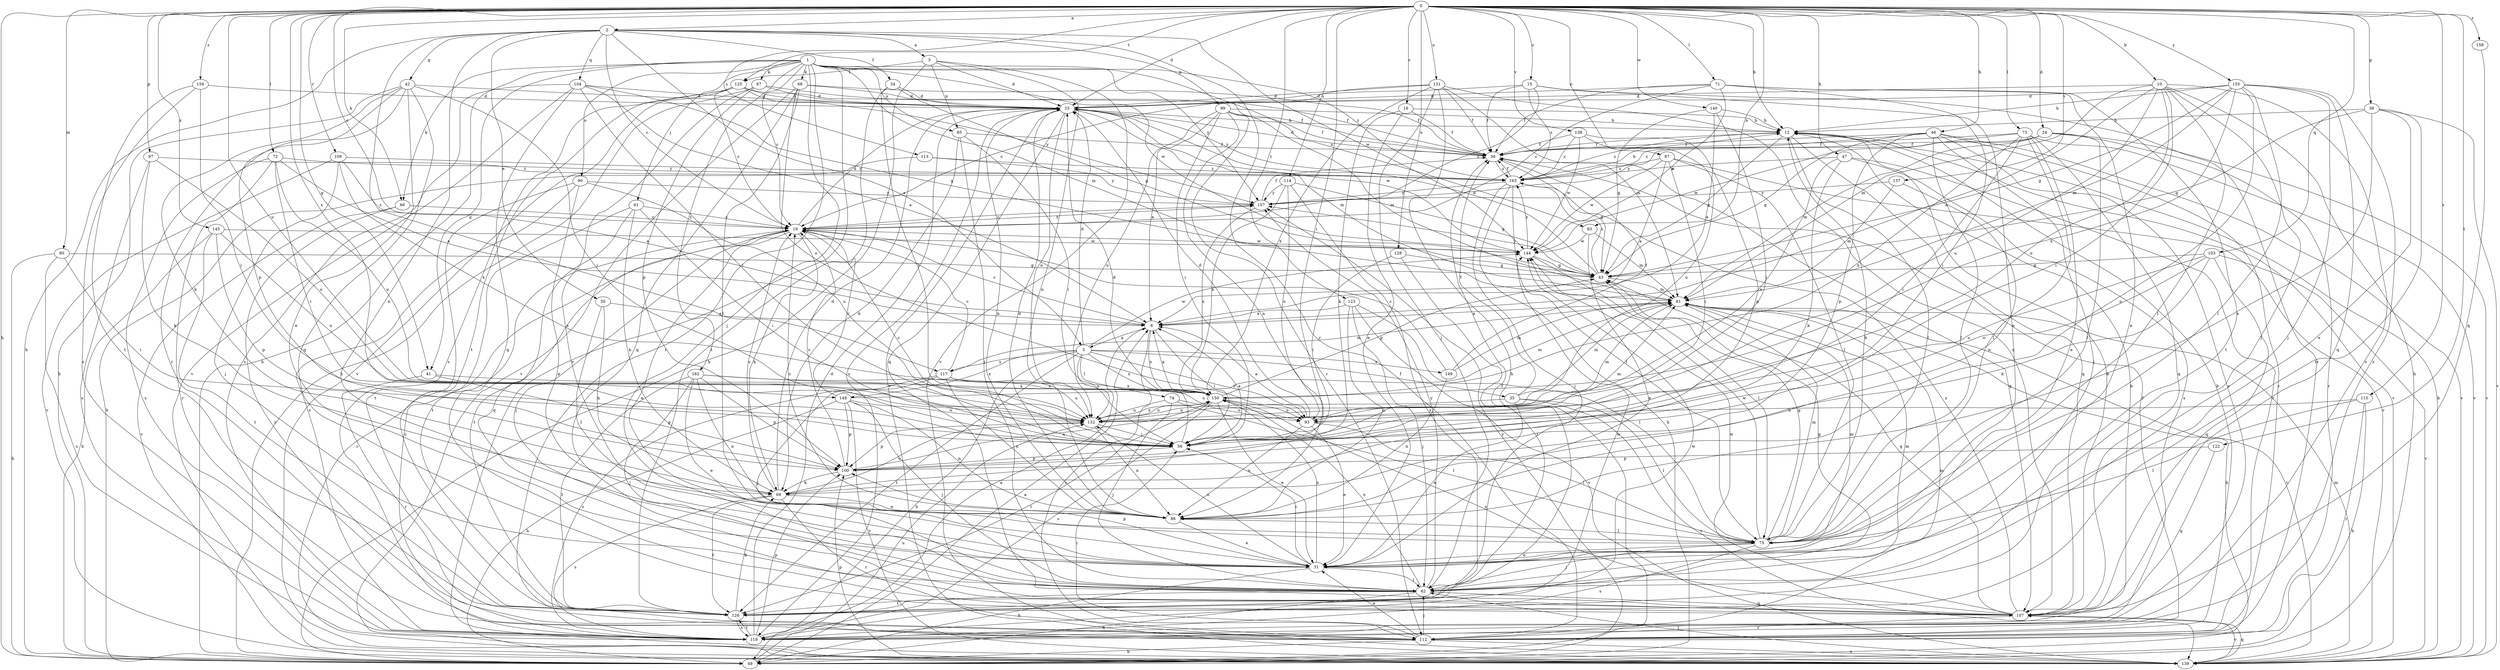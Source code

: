 strict digraph  {
0;
1;
2;
3;
5;
6;
10;
12;
15;
16;
19;
24;
25;
30;
31;
34;
35;
36;
38;
41;
42;
43;
46;
47;
49;
56;
61;
62;
66;
67;
68;
69;
71;
72;
73;
74;
75;
80;
81;
83;
85;
86;
87;
90;
93;
97;
99;
100;
103;
104;
107;
109;
112;
113;
114;
115;
117;
119;
122;
123;
125;
126;
128;
131;
132;
137;
138;
139;
140;
144;
145;
148;
149;
150;
155;
157;
158;
159;
162;
163;
0 -> 2  [label=a];
0 -> 10  [label=b];
0 -> 12  [label=b];
0 -> 15  [label=c];
0 -> 16  [label=c];
0 -> 19  [label=c];
0 -> 24  [label=d];
0 -> 25  [label=d];
0 -> 38  [label=g];
0 -> 41  [label=g];
0 -> 46  [label=h];
0 -> 47  [label=h];
0 -> 49  [label=h];
0 -> 56  [label=i];
0 -> 66  [label=k];
0 -> 71  [label=l];
0 -> 72  [label=l];
0 -> 73  [label=l];
0 -> 80  [label=m];
0 -> 83  [label=n];
0 -> 87  [label=o];
0 -> 97  [label=p];
0 -> 103  [label=q];
0 -> 109  [label=r];
0 -> 113  [label=s];
0 -> 114  [label=s];
0 -> 115  [label=s];
0 -> 122  [label=t];
0 -> 123  [label=t];
0 -> 125  [label=t];
0 -> 128  [label=u];
0 -> 131  [label=u];
0 -> 132  [label=u];
0 -> 137  [label=v];
0 -> 138  [label=v];
0 -> 140  [label=w];
0 -> 145  [label=x];
0 -> 148  [label=x];
0 -> 155  [label=y];
0 -> 158  [label=z];
0 -> 159  [label=z];
1 -> 19  [label=c];
1 -> 41  [label=g];
1 -> 49  [label=h];
1 -> 61  [label=j];
1 -> 62  [label=j];
1 -> 66  [label=k];
1 -> 67  [label=k];
1 -> 68  [label=k];
1 -> 81  [label=m];
1 -> 83  [label=n];
1 -> 85  [label=n];
1 -> 90  [label=o];
1 -> 112  [label=r];
1 -> 139  [label=v];
1 -> 144  [label=w];
1 -> 157  [label=y];
1 -> 162  [label=z];
1 -> 163  [label=z];
2 -> 3  [label=a];
2 -> 5  [label=a];
2 -> 19  [label=c];
2 -> 30  [label=e];
2 -> 31  [label=e];
2 -> 34  [label=f];
2 -> 42  [label=g];
2 -> 49  [label=h];
2 -> 99  [label=p];
2 -> 104  [label=q];
2 -> 112  [label=r];
2 -> 117  [label=s];
2 -> 144  [label=w];
3 -> 25  [label=d];
3 -> 49  [label=h];
3 -> 85  [label=n];
3 -> 86  [label=n];
3 -> 125  [label=t];
3 -> 139  [label=v];
5 -> 25  [label=d];
5 -> 35  [label=f];
5 -> 49  [label=h];
5 -> 74  [label=l];
5 -> 93  [label=o];
5 -> 117  [label=s];
5 -> 126  [label=t];
5 -> 132  [label=u];
5 -> 144  [label=w];
5 -> 148  [label=x];
5 -> 149  [label=x];
5 -> 150  [label=x];
6 -> 5  [label=a];
6 -> 19  [label=c];
6 -> 56  [label=i];
6 -> 112  [label=r];
6 -> 150  [label=x];
10 -> 6  [label=a];
10 -> 25  [label=d];
10 -> 49  [label=h];
10 -> 56  [label=i];
10 -> 62  [label=j];
10 -> 75  [label=l];
10 -> 81  [label=m];
10 -> 93  [label=o];
10 -> 119  [label=s];
10 -> 132  [label=u];
12 -> 36  [label=f];
12 -> 43  [label=g];
12 -> 75  [label=l];
12 -> 107  [label=q];
12 -> 139  [label=v];
12 -> 163  [label=z];
15 -> 19  [label=c];
15 -> 25  [label=d];
15 -> 31  [label=e];
15 -> 36  [label=f];
15 -> 112  [label=r];
15 -> 163  [label=z];
16 -> 12  [label=b];
16 -> 31  [label=e];
16 -> 36  [label=f];
16 -> 69  [label=k];
19 -> 25  [label=d];
19 -> 31  [label=e];
19 -> 62  [label=j];
19 -> 69  [label=k];
19 -> 126  [label=t];
19 -> 144  [label=w];
19 -> 157  [label=y];
24 -> 36  [label=f];
24 -> 75  [label=l];
24 -> 81  [label=m];
24 -> 112  [label=r];
24 -> 139  [label=v];
24 -> 157  [label=y];
25 -> 12  [label=b];
25 -> 81  [label=m];
25 -> 86  [label=n];
25 -> 107  [label=q];
25 -> 119  [label=s];
25 -> 132  [label=u];
25 -> 139  [label=v];
25 -> 144  [label=w];
25 -> 163  [label=z];
30 -> 6  [label=a];
30 -> 69  [label=k];
30 -> 75  [label=l];
31 -> 49  [label=h];
31 -> 56  [label=i];
31 -> 62  [label=j];
31 -> 81  [label=m];
31 -> 100  [label=p];
31 -> 132  [label=u];
31 -> 150  [label=x];
34 -> 25  [label=d];
34 -> 43  [label=g];
34 -> 56  [label=i];
34 -> 126  [label=t];
35 -> 31  [label=e];
35 -> 36  [label=f];
35 -> 75  [label=l];
35 -> 81  [label=m];
35 -> 132  [label=u];
35 -> 139  [label=v];
36 -> 25  [label=d];
36 -> 43  [label=g];
36 -> 107  [label=q];
36 -> 163  [label=z];
38 -> 12  [label=b];
38 -> 31  [label=e];
38 -> 43  [label=g];
38 -> 86  [label=n];
38 -> 126  [label=t];
38 -> 139  [label=v];
41 -> 100  [label=p];
41 -> 112  [label=r];
41 -> 150  [label=x];
42 -> 25  [label=d];
42 -> 31  [label=e];
42 -> 49  [label=h];
42 -> 56  [label=i];
42 -> 69  [label=k];
42 -> 100  [label=p];
42 -> 107  [label=q];
42 -> 112  [label=r];
43 -> 25  [label=d];
43 -> 81  [label=m];
43 -> 157  [label=y];
43 -> 163  [label=z];
46 -> 36  [label=f];
46 -> 43  [label=g];
46 -> 62  [label=j];
46 -> 75  [label=l];
46 -> 100  [label=p];
46 -> 112  [label=r];
46 -> 119  [label=s];
46 -> 139  [label=v];
46 -> 163  [label=z];
47 -> 69  [label=k];
47 -> 93  [label=o];
47 -> 112  [label=r];
47 -> 119  [label=s];
47 -> 163  [label=z];
49 -> 6  [label=a];
49 -> 132  [label=u];
49 -> 157  [label=y];
56 -> 6  [label=a];
56 -> 19  [label=c];
56 -> 25  [label=d];
56 -> 81  [label=m];
56 -> 100  [label=p];
61 -> 19  [label=c];
61 -> 56  [label=i];
61 -> 69  [label=k];
61 -> 107  [label=q];
61 -> 126  [label=t];
62 -> 43  [label=g];
62 -> 49  [label=h];
62 -> 81  [label=m];
62 -> 107  [label=q];
62 -> 126  [label=t];
62 -> 150  [label=x];
62 -> 157  [label=y];
66 -> 19  [label=c];
66 -> 112  [label=r];
66 -> 139  [label=v];
67 -> 25  [label=d];
67 -> 31  [label=e];
67 -> 36  [label=f];
67 -> 49  [label=h];
67 -> 100  [label=p];
68 -> 25  [label=d];
68 -> 36  [label=f];
68 -> 75  [label=l];
68 -> 93  [label=o];
68 -> 107  [label=q];
68 -> 139  [label=v];
69 -> 19  [label=c];
69 -> 25  [label=d];
69 -> 86  [label=n];
69 -> 112  [label=r];
69 -> 119  [label=s];
69 -> 126  [label=t];
69 -> 132  [label=u];
71 -> 19  [label=c];
71 -> 25  [label=d];
71 -> 31  [label=e];
71 -> 36  [label=f];
71 -> 56  [label=i];
71 -> 126  [label=t];
71 -> 144  [label=w];
72 -> 6  [label=a];
72 -> 56  [label=i];
72 -> 112  [label=r];
72 -> 119  [label=s];
72 -> 132  [label=u];
72 -> 163  [label=z];
73 -> 31  [label=e];
73 -> 36  [label=f];
73 -> 56  [label=i];
73 -> 75  [label=l];
73 -> 107  [label=q];
73 -> 139  [label=v];
73 -> 144  [label=w];
73 -> 150  [label=x];
74 -> 62  [label=j];
74 -> 75  [label=l];
74 -> 93  [label=o];
74 -> 132  [label=u];
75 -> 12  [label=b];
75 -> 31  [label=e];
75 -> 43  [label=g];
75 -> 62  [label=j];
75 -> 81  [label=m];
75 -> 119  [label=s];
75 -> 144  [label=w];
80 -> 43  [label=g];
80 -> 49  [label=h];
80 -> 56  [label=i];
80 -> 119  [label=s];
81 -> 6  [label=a];
81 -> 49  [label=h];
81 -> 139  [label=v];
83 -> 31  [label=e];
83 -> 81  [label=m];
83 -> 144  [label=w];
85 -> 36  [label=f];
85 -> 56  [label=i];
85 -> 62  [label=j];
85 -> 69  [label=k];
86 -> 19  [label=c];
86 -> 25  [label=d];
86 -> 31  [label=e];
86 -> 75  [label=l];
87 -> 6  [label=a];
87 -> 56  [label=i];
87 -> 75  [label=l];
87 -> 139  [label=v];
87 -> 144  [label=w];
87 -> 163  [label=z];
90 -> 31  [label=e];
90 -> 119  [label=s];
90 -> 126  [label=t];
90 -> 132  [label=u];
90 -> 157  [label=y];
93 -> 6  [label=a];
93 -> 25  [label=d];
93 -> 31  [label=e];
93 -> 75  [label=l];
93 -> 81  [label=m];
93 -> 86  [label=n];
97 -> 69  [label=k];
97 -> 119  [label=s];
97 -> 132  [label=u];
97 -> 163  [label=z];
99 -> 6  [label=a];
99 -> 12  [label=b];
99 -> 36  [label=f];
99 -> 56  [label=i];
99 -> 81  [label=m];
99 -> 86  [label=n];
99 -> 112  [label=r];
99 -> 132  [label=u];
100 -> 19  [label=c];
100 -> 69  [label=k];
100 -> 150  [label=x];
103 -> 43  [label=g];
103 -> 69  [label=k];
103 -> 93  [label=o];
103 -> 107  [label=q];
103 -> 132  [label=u];
103 -> 139  [label=v];
104 -> 6  [label=a];
104 -> 25  [label=d];
104 -> 43  [label=g];
104 -> 56  [label=i];
104 -> 107  [label=q];
104 -> 119  [label=s];
104 -> 139  [label=v];
107 -> 12  [label=b];
107 -> 43  [label=g];
107 -> 112  [label=r];
107 -> 139  [label=v];
107 -> 144  [label=w];
107 -> 150  [label=x];
107 -> 163  [label=z];
109 -> 6  [label=a];
109 -> 62  [label=j];
109 -> 139  [label=v];
109 -> 150  [label=x];
109 -> 163  [label=z];
112 -> 12  [label=b];
112 -> 31  [label=e];
112 -> 36  [label=f];
112 -> 49  [label=h];
112 -> 56  [label=i];
112 -> 62  [label=j];
112 -> 81  [label=m];
112 -> 139  [label=v];
113 -> 49  [label=h];
113 -> 157  [label=y];
113 -> 163  [label=z];
114 -> 43  [label=g];
114 -> 93  [label=o];
114 -> 119  [label=s];
114 -> 150  [label=x];
114 -> 157  [label=y];
115 -> 49  [label=h];
115 -> 75  [label=l];
115 -> 112  [label=r];
115 -> 132  [label=u];
117 -> 19  [label=c];
117 -> 62  [label=j];
117 -> 81  [label=m];
117 -> 86  [label=n];
117 -> 119  [label=s];
117 -> 132  [label=u];
117 -> 150  [label=x];
119 -> 6  [label=a];
119 -> 12  [label=b];
119 -> 19  [label=c];
119 -> 25  [label=d];
119 -> 100  [label=p];
119 -> 126  [label=t];
119 -> 144  [label=w];
122 -> 100  [label=p];
122 -> 107  [label=q];
123 -> 6  [label=a];
123 -> 62  [label=j];
123 -> 75  [label=l];
123 -> 86  [label=n];
123 -> 139  [label=v];
125 -> 19  [label=c];
125 -> 25  [label=d];
125 -> 36  [label=f];
125 -> 119  [label=s];
125 -> 126  [label=t];
125 -> 139  [label=v];
125 -> 157  [label=y];
126 -> 36  [label=f];
126 -> 69  [label=k];
126 -> 119  [label=s];
126 -> 144  [label=w];
128 -> 43  [label=g];
128 -> 56  [label=i];
128 -> 126  [label=t];
131 -> 19  [label=c];
131 -> 25  [label=d];
131 -> 36  [label=f];
131 -> 49  [label=h];
131 -> 62  [label=j];
131 -> 81  [label=m];
131 -> 107  [label=q];
131 -> 150  [label=x];
132 -> 56  [label=i];
132 -> 86  [label=n];
132 -> 100  [label=p];
132 -> 150  [label=x];
137 -> 81  [label=m];
137 -> 86  [label=n];
137 -> 157  [label=y];
138 -> 36  [label=f];
138 -> 100  [label=p];
138 -> 132  [label=u];
138 -> 144  [label=w];
138 -> 163  [label=z];
139 -> 12  [label=b];
139 -> 19  [label=c];
139 -> 62  [label=j];
139 -> 81  [label=m];
139 -> 100  [label=p];
139 -> 107  [label=q];
140 -> 6  [label=a];
140 -> 12  [label=b];
140 -> 43  [label=g];
140 -> 56  [label=i];
144 -> 43  [label=g];
144 -> 75  [label=l];
144 -> 163  [label=z];
145 -> 49  [label=h];
145 -> 100  [label=p];
145 -> 126  [label=t];
145 -> 132  [label=u];
145 -> 144  [label=w];
148 -> 19  [label=c];
148 -> 49  [label=h];
148 -> 62  [label=j];
148 -> 81  [label=m];
148 -> 86  [label=n];
148 -> 100  [label=p];
148 -> 132  [label=u];
148 -> 139  [label=v];
149 -> 19  [label=c];
149 -> 36  [label=f];
149 -> 81  [label=m];
149 -> 86  [label=n];
150 -> 6  [label=a];
150 -> 31  [label=e];
150 -> 43  [label=g];
150 -> 93  [label=o];
150 -> 119  [label=s];
150 -> 126  [label=t];
150 -> 132  [label=u];
155 -> 12  [label=b];
155 -> 25  [label=d];
155 -> 43  [label=g];
155 -> 62  [label=j];
155 -> 75  [label=l];
155 -> 81  [label=m];
155 -> 86  [label=n];
155 -> 107  [label=q];
155 -> 119  [label=s];
155 -> 150  [label=x];
157 -> 19  [label=c];
157 -> 36  [label=f];
157 -> 150  [label=x];
158 -> 107  [label=q];
159 -> 25  [label=d];
159 -> 56  [label=i];
159 -> 119  [label=s];
159 -> 126  [label=t];
162 -> 31  [label=e];
162 -> 62  [label=j];
162 -> 86  [label=n];
162 -> 93  [label=o];
162 -> 100  [label=p];
162 -> 126  [label=t];
162 -> 150  [label=x];
163 -> 12  [label=b];
163 -> 36  [label=f];
163 -> 49  [label=h];
163 -> 62  [label=j];
163 -> 75  [label=l];
163 -> 157  [label=y];
}
